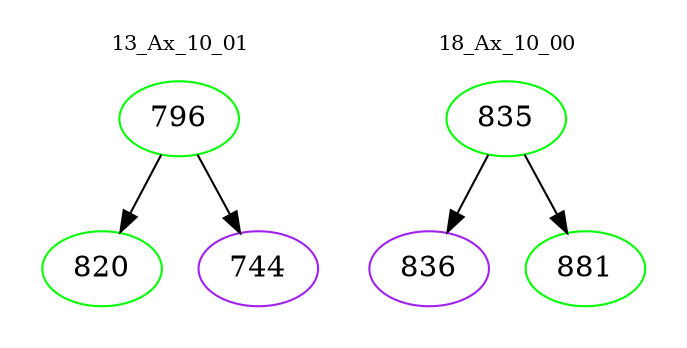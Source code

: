 digraph{
subgraph cluster_0 {
color = white
label = "13_Ax_10_01";
fontsize=10;
T0_796 [label="796", color="green"]
T0_796 -> T0_820 [color="black"]
T0_820 [label="820", color="green"]
T0_796 -> T0_744 [color="black"]
T0_744 [label="744", color="purple"]
}
subgraph cluster_1 {
color = white
label = "18_Ax_10_00";
fontsize=10;
T1_835 [label="835", color="green"]
T1_835 -> T1_836 [color="black"]
T1_836 [label="836", color="purple"]
T1_835 -> T1_881 [color="black"]
T1_881 [label="881", color="green"]
}
}

